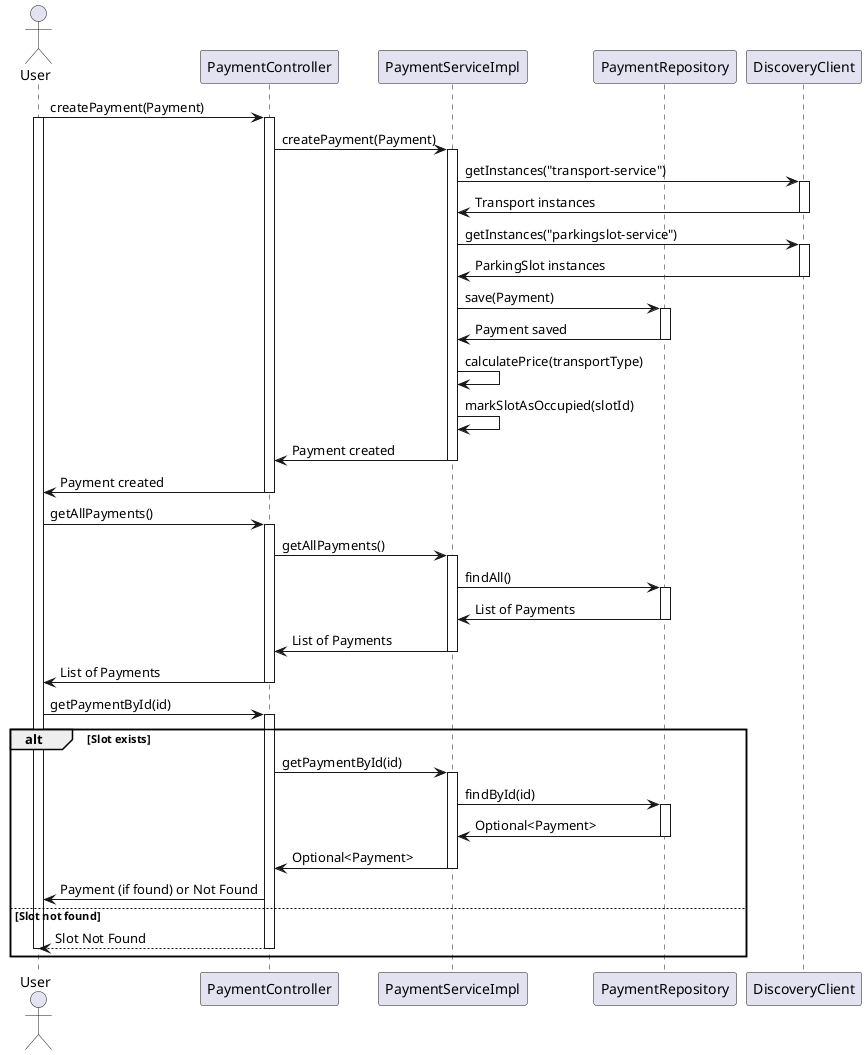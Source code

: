 @startuml

actor User
participant PaymentController
participant PaymentServiceImpl
participant PaymentRepository
participant DiscoveryClient

User -> PaymentController: createPayment(Payment)
activate PaymentController
activate User
PaymentController -> PaymentServiceImpl: createPayment(Payment)
activate PaymentServiceImpl

PaymentServiceImpl -> DiscoveryClient: getInstances("transport-service")
activate DiscoveryClient
DiscoveryClient -> PaymentServiceImpl: Transport instances
deactivate DiscoveryClient

PaymentServiceImpl -> DiscoveryClient: getInstances("parkingslot-service")
activate DiscoveryClient
DiscoveryClient -> PaymentServiceImpl: ParkingSlot instances
deactivate DiscoveryClient

PaymentServiceImpl -> PaymentRepository: save(Payment)
activate PaymentRepository
PaymentRepository -> PaymentServiceImpl: Payment saved
deactivate PaymentRepository

PaymentServiceImpl -> PaymentServiceImpl: calculatePrice(transportType)
PaymentServiceImpl -> PaymentServiceImpl: markSlotAsOccupied(slotId)

PaymentServiceImpl -> PaymentController: Payment created
deactivate PaymentServiceImpl
PaymentController -> User: Payment created
deactivate PaymentController

User -> PaymentController: getAllPayments()
activate PaymentController
PaymentController -> PaymentServiceImpl: getAllPayments()
activate PaymentServiceImpl
PaymentServiceImpl -> PaymentRepository: findAll()
activate PaymentRepository
PaymentRepository -> PaymentServiceImpl: List of Payments
deactivate PaymentRepository
PaymentServiceImpl -> PaymentController: List of Payments
deactivate PaymentServiceImpl
PaymentController -> User: List of Payments
deactivate PaymentController

User -> PaymentController: getPaymentById(id)
activate PaymentController
alt Slot exists
PaymentController -> PaymentServiceImpl: getPaymentById(id)
activate PaymentServiceImpl
PaymentServiceImpl -> PaymentRepository: findById(id)
activate PaymentRepository
PaymentRepository -> PaymentServiceImpl: Optional<Payment>
deactivate PaymentRepository
PaymentServiceImpl -> PaymentController: Optional<Payment>
deactivate PaymentServiceImpl
PaymentController -> User: Payment (if found) or Not Found
else Slot not found
PaymentController --> User: Slot Not Found
deactivate PaymentController
deactivate User
end
@enduml

